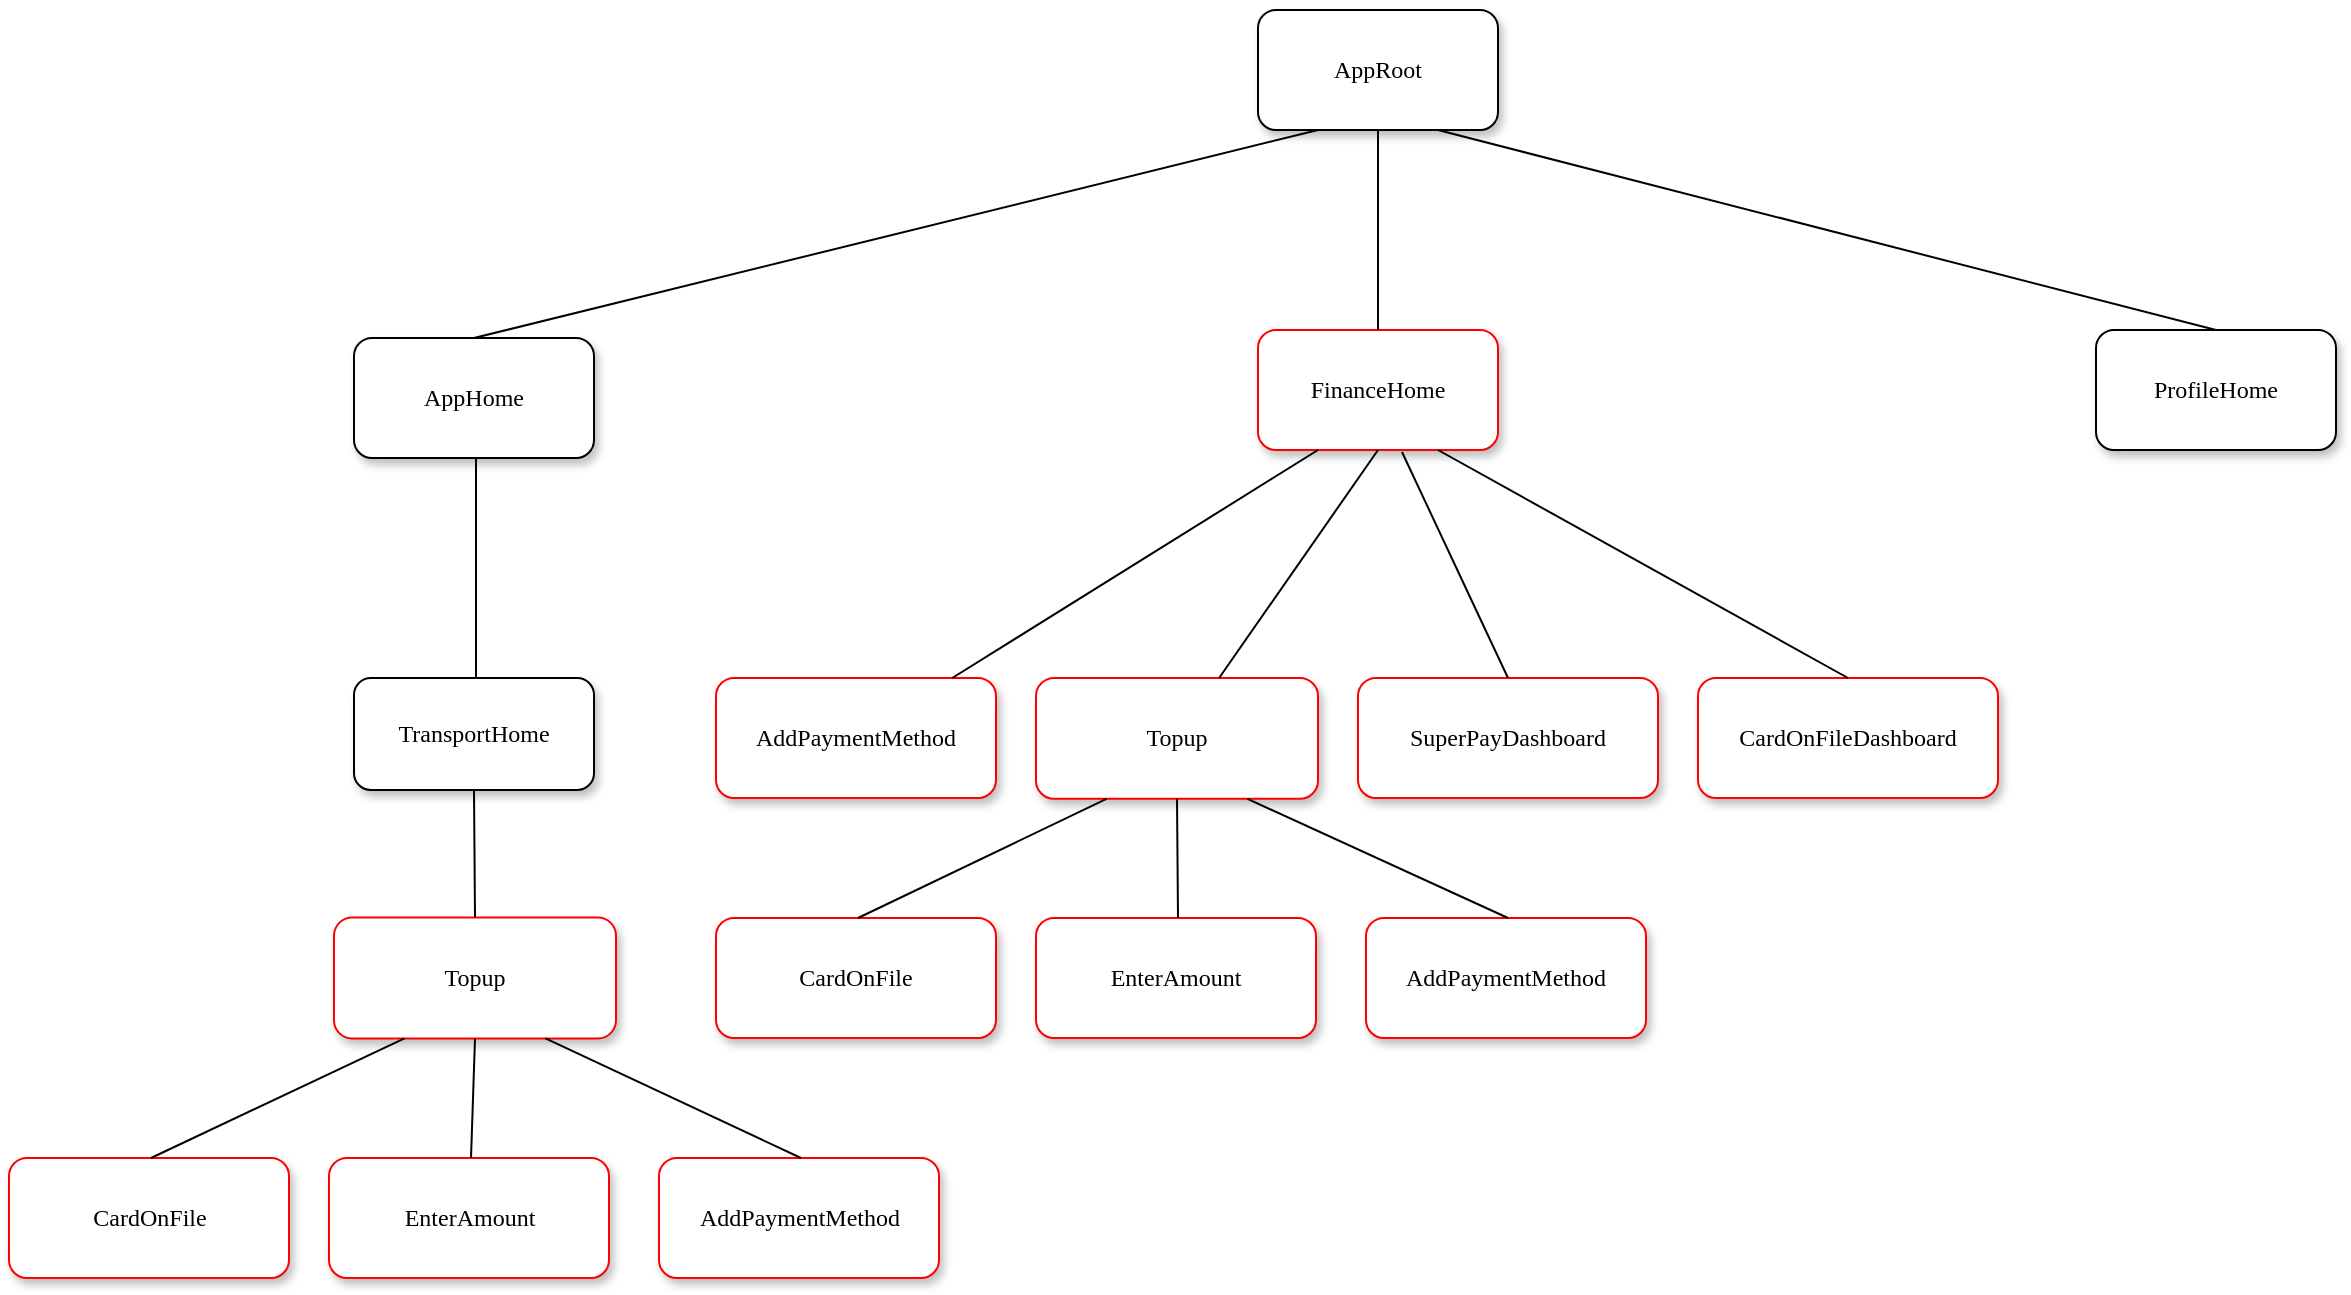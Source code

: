 <mxfile version="16.4.6" type="github" pages="5">
  <diagram name="모노리틱 - RIB tree" id="10a91c8b-09ff-31b1-d368-03940ed4cc9e">
    <mxGraphModel dx="4065" dy="1535" grid="1" gridSize="10" guides="1" tooltips="1" connect="1" arrows="1" fold="1" page="1" pageScale="1" pageWidth="1100" pageHeight="850" background="none" math="0" shadow="0">
      <root>
        <mxCell id="0" />
        <mxCell id="1" parent="0" />
        <mxCell id="62893188c0fa7362-1" value="AppRoot" style="whiteSpace=wrap;html=1;rounded=1;shadow=1;labelBackgroundColor=none;strokeWidth=1;fontFamily=Verdana;fontSize=12;align=center;" parent="1" vertex="1">
          <mxGeometry x="431" y="50" width="120" height="60" as="geometry" />
        </mxCell>
        <mxCell id="62893188c0fa7362-2" value="&lt;span&gt;TransportHome&lt;/span&gt;" style="whiteSpace=wrap;html=1;rounded=1;shadow=1;labelBackgroundColor=none;strokeWidth=1;fontFamily=Verdana;fontSize=12;align=center;" parent="1" vertex="1">
          <mxGeometry x="-21" y="384" width="120" height="56" as="geometry" />
        </mxCell>
        <mxCell id="62893188c0fa7362-5" value="" style="rounded=0;html=1;labelBackgroundColor=none;startArrow=none;startFill=0;startSize=5;endArrow=none;endFill=0;endSize=5;jettySize=auto;orthogonalLoop=1;strokeWidth=1;fontFamily=Verdana;fontSize=12;exitX=0.5;exitY=1;exitDx=0;exitDy=0;" parent="1" edge="1">
          <mxGeometry x="-0.359" y="-11" relative="1" as="geometry">
            <mxPoint as="offset" />
            <mxPoint x="40" y="274" as="sourcePoint" />
            <mxPoint x="40" y="384" as="targetPoint" />
          </mxGeometry>
        </mxCell>
        <mxCell id="62893188c0fa7362-8" value="AppHome" style="whiteSpace=wrap;html=1;rounded=1;shadow=1;labelBackgroundColor=none;strokeWidth=1;fontFamily=Verdana;fontSize=12;align=center;" parent="1" vertex="1">
          <mxGeometry x="-21" y="214" width="120" height="60" as="geometry" />
        </mxCell>
        <mxCell id="62893188c0fa7362-9" value="&lt;span&gt;FinanceHome&lt;/span&gt;" style="whiteSpace=wrap;html=1;rounded=1;shadow=1;labelBackgroundColor=none;strokeWidth=1;fontFamily=Verdana;fontSize=12;align=center;strokeColor=#FF0000;" parent="1" vertex="1">
          <mxGeometry x="431" y="210" width="120" height="60" as="geometry" />
        </mxCell>
        <mxCell id="62893188c0fa7362-12" value="&lt;span&gt;AddPaymentMethod&lt;/span&gt;" style="whiteSpace=wrap;html=1;rounded=1;shadow=1;labelBackgroundColor=none;strokeWidth=1;fontFamily=Verdana;fontSize=12;align=center;strokeColor=#FF0000;" parent="1" vertex="1">
          <mxGeometry x="160" y="384" width="140" height="60" as="geometry" />
        </mxCell>
        <mxCell id="62893188c0fa7362-13" value="&lt;span&gt;ProfileHome&lt;/span&gt;" style="whiteSpace=wrap;html=1;rounded=1;shadow=1;labelBackgroundColor=none;strokeWidth=1;fontFamily=Verdana;fontSize=12;align=center;" parent="1" vertex="1">
          <mxGeometry x="850" y="210" width="120" height="60" as="geometry" />
        </mxCell>
        <mxCell id="62893188c0fa7362-14" value="" style="rounded=0;html=1;labelBackgroundColor=none;startArrow=none;startFill=0;startSize=5;endArrow=none;endFill=0;endSize=5;jettySize=auto;orthogonalLoop=1;strokeWidth=1;fontFamily=Verdana;fontSize=12;exitX=0.25;exitY=1;exitDx=0;exitDy=0;entryX=0.5;entryY=0;entryDx=0;entryDy=0;" parent="1" source="62893188c0fa7362-1" target="62893188c0fa7362-8" edge="1">
          <mxGeometry x="-0.2" y="-14" relative="1" as="geometry">
            <mxPoint as="offset" />
            <mxPoint x="131" y="223.385" as="targetPoint" />
          </mxGeometry>
        </mxCell>
        <mxCell id="62893188c0fa7362-15" value="" style="rounded=0;html=1;labelBackgroundColor=none;startArrow=none;startFill=0;startSize=5;endArrow=none;endFill=0;endSize=5;jettySize=auto;orthogonalLoop=1;strokeWidth=1;fontFamily=Verdana;fontSize=12;exitX=0.5;exitY=1;exitDx=0;exitDy=0;" parent="1" source="62893188c0fa7362-1" target="62893188c0fa7362-9" edge="1">
          <mxGeometry x="-0.2" y="14" relative="1" as="geometry">
            <mxPoint as="offset" />
          </mxGeometry>
        </mxCell>
        <mxCell id="62893188c0fa7362-16" value="Yes" style="rounded=0;html=1;labelBackgroundColor=none;startArrow=none;startFill=0;startSize=5;endArrow=none;endFill=0;endSize=5;jettySize=auto;orthogonalLoop=1;strokeWidth=1;fontFamily=Verdana;fontSize=12" parent="1" edge="1">
          <mxGeometry x="-0.261" y="-13" relative="1" as="geometry">
            <mxPoint as="offset" />
            <mxPoint x="815.455" y="230" as="sourcePoint" />
          </mxGeometry>
        </mxCell>
        <mxCell id="62893188c0fa7362-17" value="No" style="rounded=0;html=1;labelBackgroundColor=none;startArrow=none;startFill=0;startSize=5;endArrow=none;endFill=0;endSize=5;jettySize=auto;orthogonalLoop=1;strokeWidth=1;fontFamily=Verdana;fontSize=12" parent="1" edge="1">
          <mxGeometry x="-0.129" y="17" relative="1" as="geometry">
            <mxPoint as="offset" />
            <mxPoint x="867.273" y="230" as="sourcePoint" />
          </mxGeometry>
        </mxCell>
        <mxCell id="62893188c0fa7362-18" value="" style="rounded=0;html=1;labelBackgroundColor=none;startArrow=none;startFill=0;startSize=5;endArrow=none;endFill=0;endSize=5;jettySize=auto;orthogonalLoop=1;strokeWidth=1;fontFamily=Verdana;fontSize=12;exitX=0.25;exitY=1;exitDx=0;exitDy=0;" parent="1" source="62893188c0fa7362-9" target="62893188c0fa7362-12" edge="1">
          <mxGeometry x="-0.217" y="-14" relative="1" as="geometry">
            <mxPoint as="offset" />
            <mxPoint x="441" y="330" as="sourcePoint" />
          </mxGeometry>
        </mxCell>
        <mxCell id="62893188c0fa7362-19" value="" style="rounded=0;html=1;labelBackgroundColor=none;startArrow=none;startFill=0;startSize=5;endArrow=none;endFill=0;endSize=5;jettySize=auto;orthogonalLoop=1;strokeWidth=1;fontFamily=Verdana;fontSize=12;exitX=0.75;exitY=1;exitDx=0;exitDy=0;entryX=0.5;entryY=0;entryDx=0;entryDy=0;" parent="1" source="62893188c0fa7362-1" target="62893188c0fa7362-13" edge="1">
          <mxGeometry x="-0.284" y="12" relative="1" as="geometry">
            <mxPoint as="offset" />
            <mxPoint x="521" y="140" as="sourcePoint" />
            <Array as="points" />
          </mxGeometry>
        </mxCell>
        <mxCell id="9PfWzKwXbH8oA-U0OxIN-1" value="SuperPayDashboard" style="whiteSpace=wrap;html=1;rounded=1;shadow=1;labelBackgroundColor=none;strokeWidth=1;fontFamily=Verdana;fontSize=12;align=center;strokeColor=#FF0000;" parent="1" vertex="1">
          <mxGeometry x="481" y="384" width="150" height="60" as="geometry" />
        </mxCell>
        <mxCell id="9PfWzKwXbH8oA-U0OxIN-3" value="CardOnFileDashboard" style="whiteSpace=wrap;html=1;rounded=1;shadow=1;labelBackgroundColor=none;strokeWidth=1;fontFamily=Verdana;fontSize=12;align=center;strokeColor=#FF0000;" parent="1" vertex="1">
          <mxGeometry x="651" y="384" width="150" height="60" as="geometry" />
        </mxCell>
        <mxCell id="9PfWzKwXbH8oA-U0OxIN-4" value="" style="rounded=0;html=1;labelBackgroundColor=none;startArrow=none;startFill=0;startSize=5;endArrow=none;endFill=0;endSize=5;jettySize=auto;orthogonalLoop=1;strokeWidth=1;fontFamily=Verdana;fontSize=12;exitX=0.6;exitY=1.017;exitDx=0;exitDy=0;entryX=0.5;entryY=0;entryDx=0;entryDy=0;exitPerimeter=0;" parent="1" source="62893188c0fa7362-9" target="9PfWzKwXbH8oA-U0OxIN-1" edge="1">
          <mxGeometry x="-0.217" y="-14" relative="1" as="geometry">
            <mxPoint as="offset" />
            <mxPoint x="319.696" y="350" as="sourcePoint" />
            <mxPoint x="262.304" y="405" as="targetPoint" />
          </mxGeometry>
        </mxCell>
        <mxCell id="9PfWzKwXbH8oA-U0OxIN-5" value="" style="rounded=0;html=1;labelBackgroundColor=none;startArrow=none;startFill=0;startSize=5;endArrow=none;endFill=0;endSize=5;jettySize=auto;orthogonalLoop=1;strokeWidth=1;fontFamily=Verdana;fontSize=12;exitX=0.75;exitY=1;exitDx=0;exitDy=0;entryX=0.5;entryY=0;entryDx=0;entryDy=0;" parent="1" source="62893188c0fa7362-9" target="9PfWzKwXbH8oA-U0OxIN-3" edge="1">
          <mxGeometry x="-0.217" y="-14" relative="1" as="geometry">
            <mxPoint as="offset" />
            <mxPoint x="329.696" y="360" as="sourcePoint" />
            <mxPoint x="272.304" y="415" as="targetPoint" />
          </mxGeometry>
        </mxCell>
        <mxCell id="9PfWzKwXbH8oA-U0OxIN-6" value="&lt;span&gt;Topup&lt;/span&gt;" style="whiteSpace=wrap;html=1;rounded=1;shadow=1;labelBackgroundColor=none;strokeWidth=1;fontFamily=Verdana;fontSize=12;align=center;strokeColor=#FF0000;" parent="1" vertex="1">
          <mxGeometry x="320" y="384" width="141" height="60.43" as="geometry" />
        </mxCell>
        <mxCell id="9PfWzKwXbH8oA-U0OxIN-7" value="" style="rounded=0;html=1;labelBackgroundColor=none;startArrow=none;startFill=0;startSize=5;endArrow=none;endFill=0;endSize=5;jettySize=auto;orthogonalLoop=1;strokeWidth=1;fontFamily=Verdana;fontSize=12;exitX=0.5;exitY=1;exitDx=0;exitDy=0;" parent="1" source="62893188c0fa7362-9" target="9PfWzKwXbH8oA-U0OxIN-6" edge="1">
          <mxGeometry x="-0.217" y="-14" relative="1" as="geometry">
            <mxPoint as="offset" />
            <mxPoint x="441" y="350" as="sourcePoint" />
          </mxGeometry>
        </mxCell>
        <mxCell id="y6WYlPjCAw1F6vIGHk2b-1" value="&lt;span&gt;CardOnFile&lt;/span&gt;" style="whiteSpace=wrap;html=1;rounded=1;shadow=1;labelBackgroundColor=none;strokeWidth=1;fontFamily=Verdana;fontSize=12;align=center;strokeColor=#FF0000;" parent="1" vertex="1">
          <mxGeometry x="160" y="504" width="140" height="60" as="geometry" />
        </mxCell>
        <mxCell id="y6WYlPjCAw1F6vIGHk2b-2" value="&lt;span&gt;EnterAmount&lt;/span&gt;" style="whiteSpace=wrap;html=1;rounded=1;shadow=1;labelBackgroundColor=none;strokeWidth=1;fontFamily=Verdana;fontSize=12;align=center;strokeColor=#FF0000;" parent="1" vertex="1">
          <mxGeometry x="320" y="504" width="140" height="60" as="geometry" />
        </mxCell>
        <mxCell id="y6WYlPjCAw1F6vIGHk2b-4" value="" style="rounded=0;html=1;labelBackgroundColor=none;startArrow=none;startFill=0;startSize=5;endArrow=none;endFill=0;endSize=5;jettySize=auto;orthogonalLoop=1;strokeWidth=1;fontFamily=Verdana;fontSize=12;exitX=0.25;exitY=1;exitDx=0;exitDy=0;entryX=0.5;entryY=0;entryDx=0;entryDy=0;" parent="1" source="9PfWzKwXbH8oA-U0OxIN-6" edge="1">
          <mxGeometry x="-0.217" y="-14" relative="1" as="geometry">
            <mxPoint as="offset" />
            <mxPoint x="471" y="284" as="sourcePoint" />
            <mxPoint x="231" y="504" as="targetPoint" />
          </mxGeometry>
        </mxCell>
        <mxCell id="y6WYlPjCAw1F6vIGHk2b-5" value="" style="rounded=0;html=1;labelBackgroundColor=none;startArrow=none;startFill=0;startSize=5;endArrow=none;endFill=0;endSize=5;jettySize=auto;orthogonalLoop=1;strokeWidth=1;fontFamily=Verdana;fontSize=12;exitX=0.5;exitY=1;exitDx=0;exitDy=0;entryX=0.5;entryY=0;entryDx=0;entryDy=0;" parent="1" source="9PfWzKwXbH8oA-U0OxIN-6" edge="1">
          <mxGeometry x="-0.217" y="-14" relative="1" as="geometry">
            <mxPoint as="offset" />
            <mxPoint x="471" y="284" as="sourcePoint" />
            <mxPoint x="391" y="504" as="targetPoint" />
          </mxGeometry>
        </mxCell>
        <mxCell id="y6WYlPjCAw1F6vIGHk2b-6" value="&lt;span&gt;AddPaymentMethod&lt;/span&gt;" style="whiteSpace=wrap;html=1;rounded=1;shadow=1;labelBackgroundColor=none;strokeWidth=1;fontFamily=Verdana;fontSize=12;align=center;strokeColor=#FF0000;" parent="1" vertex="1">
          <mxGeometry x="485" y="504" width="140" height="60" as="geometry" />
        </mxCell>
        <mxCell id="y6WYlPjCAw1F6vIGHk2b-7" value="" style="rounded=0;html=1;labelBackgroundColor=none;startArrow=none;startFill=0;startSize=5;endArrow=none;endFill=0;endSize=5;jettySize=auto;orthogonalLoop=1;strokeWidth=1;fontFamily=Verdana;fontSize=12;exitX=0.75;exitY=1;exitDx=0;exitDy=0;entryX=0.5;entryY=0;entryDx=0;entryDy=0;" parent="1" source="9PfWzKwXbH8oA-U0OxIN-6" edge="1">
          <mxGeometry x="-0.217" y="-14" relative="1" as="geometry">
            <mxPoint as="offset" />
            <mxPoint x="381" y="454" as="sourcePoint" />
            <mxPoint x="556" y="504" as="targetPoint" />
          </mxGeometry>
        </mxCell>
        <mxCell id="GhNLYmr0EgeBx9me0hM1-5" value="&lt;span&gt;Topup&lt;/span&gt;" style="whiteSpace=wrap;html=1;rounded=1;shadow=1;labelBackgroundColor=none;strokeWidth=1;fontFamily=Verdana;fontSize=12;align=center;strokeColor=#FF0000;" parent="1" vertex="1">
          <mxGeometry x="-31" y="503.79" width="141" height="60.43" as="geometry" />
        </mxCell>
        <mxCell id="GhNLYmr0EgeBx9me0hM1-6" value="&lt;span&gt;CardOnFile&lt;/span&gt;" style="whiteSpace=wrap;html=1;rounded=1;shadow=1;labelBackgroundColor=none;strokeWidth=1;fontFamily=Verdana;fontSize=12;align=center;strokeColor=#FF0000;" parent="1" vertex="1">
          <mxGeometry x="-193.5" y="624" width="140" height="60" as="geometry" />
        </mxCell>
        <mxCell id="GhNLYmr0EgeBx9me0hM1-7" value="&lt;span&gt;EnterAmount&lt;/span&gt;" style="whiteSpace=wrap;html=1;rounded=1;shadow=1;labelBackgroundColor=none;strokeWidth=1;fontFamily=Verdana;fontSize=12;align=center;strokeColor=#FF0000;" parent="1" vertex="1">
          <mxGeometry x="-33.5" y="624" width="140" height="60" as="geometry" />
        </mxCell>
        <mxCell id="GhNLYmr0EgeBx9me0hM1-8" value="" style="rounded=0;html=1;labelBackgroundColor=none;startArrow=none;startFill=0;startSize=5;endArrow=none;endFill=0;endSize=5;jettySize=auto;orthogonalLoop=1;strokeWidth=1;fontFamily=Verdana;fontSize=12;exitX=0.25;exitY=1;exitDx=0;exitDy=0;entryX=0.5;entryY=0;entryDx=0;entryDy=0;" parent="1" source="GhNLYmr0EgeBx9me0hM1-5" edge="1">
          <mxGeometry x="-0.217" y="-14" relative="1" as="geometry">
            <mxPoint as="offset" />
            <mxPoint x="117.5" y="404" as="sourcePoint" />
            <mxPoint x="-122.5" y="624" as="targetPoint" />
          </mxGeometry>
        </mxCell>
        <mxCell id="GhNLYmr0EgeBx9me0hM1-9" value="" style="rounded=0;html=1;labelBackgroundColor=none;startArrow=none;startFill=0;startSize=5;endArrow=none;endFill=0;endSize=5;jettySize=auto;orthogonalLoop=1;strokeWidth=1;fontFamily=Verdana;fontSize=12;exitX=0.5;exitY=1;exitDx=0;exitDy=0;entryX=0.5;entryY=0;entryDx=0;entryDy=0;" parent="1" source="GhNLYmr0EgeBx9me0hM1-5" edge="1">
          <mxGeometry x="-0.217" y="-14" relative="1" as="geometry">
            <mxPoint as="offset" />
            <mxPoint x="117.5" y="404" as="sourcePoint" />
            <mxPoint x="37.5" y="624" as="targetPoint" />
          </mxGeometry>
        </mxCell>
        <mxCell id="GhNLYmr0EgeBx9me0hM1-10" value="&lt;span&gt;AddPaymentMethod&lt;/span&gt;" style="whiteSpace=wrap;html=1;rounded=1;shadow=1;labelBackgroundColor=none;strokeWidth=1;fontFamily=Verdana;fontSize=12;align=center;strokeColor=#FF0000;" parent="1" vertex="1">
          <mxGeometry x="131.5" y="624" width="140" height="60" as="geometry" />
        </mxCell>
        <mxCell id="GhNLYmr0EgeBx9me0hM1-11" value="" style="rounded=0;html=1;labelBackgroundColor=none;startArrow=none;startFill=0;startSize=5;endArrow=none;endFill=0;endSize=5;jettySize=auto;orthogonalLoop=1;strokeWidth=1;fontFamily=Verdana;fontSize=12;exitX=0.75;exitY=1;exitDx=0;exitDy=0;entryX=0.5;entryY=0;entryDx=0;entryDy=0;" parent="1" source="GhNLYmr0EgeBx9me0hM1-5" edge="1">
          <mxGeometry x="-0.217" y="-14" relative="1" as="geometry">
            <mxPoint as="offset" />
            <mxPoint x="27.5" y="574" as="sourcePoint" />
            <mxPoint x="202.5" y="624" as="targetPoint" />
          </mxGeometry>
        </mxCell>
        <mxCell id="GhNLYmr0EgeBx9me0hM1-14" value="" style="rounded=0;html=1;labelBackgroundColor=none;startArrow=none;startFill=0;startSize=5;endArrow=none;endFill=0;endSize=5;jettySize=auto;orthogonalLoop=1;strokeWidth=1;fontFamily=Verdana;fontSize=12;exitX=0.5;exitY=1;exitDx=0;exitDy=0;entryX=0.5;entryY=0;entryDx=0;entryDy=0;" parent="1" source="62893188c0fa7362-2" target="GhNLYmr0EgeBx9me0hM1-5" edge="1">
          <mxGeometry x="-0.359" y="-11" relative="1" as="geometry">
            <mxPoint as="offset" />
            <mxPoint x="50" y="284" as="sourcePoint" />
            <mxPoint x="50" y="394" as="targetPoint" />
          </mxGeometry>
        </mxCell>
      </root>
    </mxGraphModel>
  </diagram>
  <diagram id="O2dQe3FsyVryv0MdjhfP" name="충전플로우 - 화면전환">
    <mxGraphModel dx="1186" dy="614" grid="1" gridSize="10" guides="1" tooltips="1" connect="1" arrows="1" fold="1" page="1" pageScale="1" pageWidth="850" pageHeight="1100" math="0" shadow="0">
      <root>
        <mxCell id="LVQhKOfmuJwNaF2M5kVG-0" />
        <mxCell id="LVQhKOfmuJwNaF2M5kVG-1" parent="LVQhKOfmuJwNaF2M5kVG-0" />
        <mxCell id="9Dgr2xjfPErBACNUPn_1-0" value="" style="edgeStyle=orthogonalEdgeStyle;rounded=0;orthogonalLoop=1;jettySize=auto;html=1;" parent="LVQhKOfmuJwNaF2M5kVG-1" source="LVQhKOfmuJwNaF2M5kVG-16" target="LVQhKOfmuJwNaF2M5kVG-22" edge="1">
          <mxGeometry relative="1" as="geometry" />
        </mxCell>
        <mxCell id="LVQhKOfmuJwNaF2M5kVG-16" value="슈퍼페이" style="rounded=1;whiteSpace=wrap;html=1;arcSize=40;fontColor=#000000;fillColor=#ffffc0;strokeColor=#ff0000;" parent="LVQhKOfmuJwNaF2M5kVG-1" vertex="1">
          <mxGeometry x="350" y="400" width="120" height="40" as="geometry" />
        </mxCell>
        <mxCell id="LVQhKOfmuJwNaF2M5kVG-17" value="" style="edgeStyle=orthogonalEdgeStyle;html=1;verticalAlign=bottom;endArrow=open;endSize=8;strokeColor=#ff0000;rounded=0;" parent="LVQhKOfmuJwNaF2M5kVG-1" source="LVQhKOfmuJwNaF2M5kVG-16" edge="1">
          <mxGeometry relative="1" as="geometry">
            <mxPoint x="410" y="500" as="targetPoint" />
          </mxGeometry>
        </mxCell>
        <mxCell id="9Dgr2xjfPErBACNUPn_1-1" value="충전하기 버튼" style="edgeLabel;html=1;align=center;verticalAlign=middle;resizable=0;points=[];" parent="LVQhKOfmuJwNaF2M5kVG-17" vertex="1" connectable="0">
          <mxGeometry x="0.033" y="-1" relative="1" as="geometry">
            <mxPoint as="offset" />
          </mxGeometry>
        </mxCell>
        <mxCell id="LVQhKOfmuJwNaF2M5kVG-18" value="카드 추가" style="rounded=1;whiteSpace=wrap;html=1;arcSize=40;fontColor=#000000;fillColor=#ffffc0;strokeColor=#ff0000;" parent="LVQhKOfmuJwNaF2M5kVG-1" vertex="1">
          <mxGeometry x="200" y="560" width="120" height="40" as="geometry" />
        </mxCell>
        <mxCell id="LVQhKOfmuJwNaF2M5kVG-19" value="" style="edgeStyle=orthogonalEdgeStyle;html=1;verticalAlign=bottom;endArrow=open;endSize=8;strokeColor=#ff0000;rounded=0;exitX=1;exitY=0.5;exitDx=0;exitDy=0;entryX=0;entryY=0.5;entryDx=0;entryDy=0;" parent="LVQhKOfmuJwNaF2M5kVG-1" source="LVQhKOfmuJwNaF2M5kVG-18" target="LVQhKOfmuJwNaF2M5kVG-20" edge="1">
          <mxGeometry relative="1" as="geometry">
            <mxPoint x="440" y="590" as="targetPoint" />
            <Array as="points" />
          </mxGeometry>
        </mxCell>
        <mxCell id="kOCDno-VJhVtttKxuJ6F-0" value="추가하기 버튼" style="edgeLabel;html=1;align=center;verticalAlign=middle;resizable=0;points=[];" parent="LVQhKOfmuJwNaF2M5kVG-19" vertex="1" connectable="0">
          <mxGeometry x="0.033" y="2" relative="1" as="geometry">
            <mxPoint as="offset" />
          </mxGeometry>
        </mxCell>
        <mxCell id="LVQhKOfmuJwNaF2M5kVG-25" style="edgeStyle=orthogonalEdgeStyle;rounded=0;orthogonalLoop=1;jettySize=auto;html=1;entryX=1;entryY=0.5;entryDx=0;entryDy=0;" parent="LVQhKOfmuJwNaF2M5kVG-1" source="LVQhKOfmuJwNaF2M5kVG-20" target="LVQhKOfmuJwNaF2M5kVG-16" edge="1">
          <mxGeometry relative="1" as="geometry">
            <Array as="points">
              <mxPoint x="660" y="580" />
              <mxPoint x="660" y="420" />
            </Array>
          </mxGeometry>
        </mxCell>
        <mxCell id="LVQhKOfmuJwNaF2M5kVG-26" value="충전 버튼" style="edgeLabel;html=1;align=center;verticalAlign=middle;resizable=0;points=[];" parent="LVQhKOfmuJwNaF2M5kVG-25" vertex="1" connectable="0">
          <mxGeometry x="-0.256" relative="1" as="geometry">
            <mxPoint as="offset" />
          </mxGeometry>
        </mxCell>
        <mxCell id="LVQhKOfmuJwNaF2M5kVG-20" value="충전하기" style="rounded=1;whiteSpace=wrap;html=1;arcSize=40;fontColor=#000000;fillColor=#ffffc0;strokeColor=#ff0000;" parent="LVQhKOfmuJwNaF2M5kVG-1" vertex="1">
          <mxGeometry x="490" y="560" width="120" height="40" as="geometry" />
        </mxCell>
        <mxCell id="LVQhKOfmuJwNaF2M5kVG-21" value="" style="edgeStyle=orthogonalEdgeStyle;html=1;verticalAlign=bottom;endArrow=open;endSize=8;strokeColor=#ff0000;rounded=0;" parent="LVQhKOfmuJwNaF2M5kVG-1" source="LVQhKOfmuJwNaF2M5kVG-20" edge="1">
          <mxGeometry relative="1" as="geometry">
            <mxPoint x="550" y="660" as="targetPoint" />
          </mxGeometry>
        </mxCell>
        <mxCell id="LVQhKOfmuJwNaF2M5kVG-29" value="카드 선택 버튼" style="edgeLabel;html=1;align=center;verticalAlign=middle;resizable=0;points=[];" parent="LVQhKOfmuJwNaF2M5kVG-21" vertex="1" connectable="0">
          <mxGeometry x="-0.133" relative="1" as="geometry">
            <mxPoint as="offset" />
          </mxGeometry>
        </mxCell>
        <mxCell id="LVQhKOfmuJwNaF2M5kVG-22" value="보유 카드 개수" style="rhombus;whiteSpace=wrap;html=1;fillColor=#ffffc0;strokeColor=#ff0000;" parent="LVQhKOfmuJwNaF2M5kVG-1" vertex="1">
          <mxGeometry x="350" y="500" width="120" height="40" as="geometry" />
        </mxCell>
        <mxCell id="LVQhKOfmuJwNaF2M5kVG-23" value="1 개 이상" style="edgeStyle=orthogonalEdgeStyle;html=1;align=left;verticalAlign=bottom;endArrow=open;endSize=8;strokeColor=#ff0000;rounded=0;entryX=0.5;entryY=0;entryDx=0;entryDy=0;" parent="LVQhKOfmuJwNaF2M5kVG-1" source="LVQhKOfmuJwNaF2M5kVG-22" target="LVQhKOfmuJwNaF2M5kVG-20" edge="1">
          <mxGeometry x="-1" relative="1" as="geometry">
            <mxPoint x="550" y="520" as="targetPoint" />
          </mxGeometry>
        </mxCell>
        <mxCell id="LVQhKOfmuJwNaF2M5kVG-24" value="0 개" style="edgeStyle=orthogonalEdgeStyle;html=1;align=left;verticalAlign=top;endArrow=open;endSize=8;strokeColor=#ff0000;rounded=0;" parent="LVQhKOfmuJwNaF2M5kVG-1" source="LVQhKOfmuJwNaF2M5kVG-22" target="LVQhKOfmuJwNaF2M5kVG-18" edge="1">
          <mxGeometry x="-0.333" y="-20" relative="1" as="geometry">
            <mxPoint x="410" y="600" as="targetPoint" />
            <mxPoint as="offset" />
          </mxGeometry>
        </mxCell>
        <mxCell id="LVQhKOfmuJwNaF2M5kVG-31" style="edgeStyle=orthogonalEdgeStyle;rounded=0;orthogonalLoop=1;jettySize=auto;html=1;entryX=1;entryY=0.75;entryDx=0;entryDy=0;" parent="LVQhKOfmuJwNaF2M5kVG-1" source="LVQhKOfmuJwNaF2M5kVG-27" target="LVQhKOfmuJwNaF2M5kVG-20" edge="1">
          <mxGeometry relative="1" as="geometry">
            <Array as="points">
              <mxPoint x="660" y="680" />
              <mxPoint x="660" y="590" />
            </Array>
          </mxGeometry>
        </mxCell>
        <mxCell id="LVQhKOfmuJwNaF2M5kVG-32" value="충전할 카드 선택" style="edgeLabel;html=1;align=center;verticalAlign=middle;resizable=0;points=[];" parent="LVQhKOfmuJwNaF2M5kVG-31" vertex="1" connectable="0">
          <mxGeometry x="-0.021" y="-1" relative="1" as="geometry">
            <mxPoint as="offset" />
          </mxGeometry>
        </mxCell>
        <mxCell id="LVQhKOfmuJwNaF2M5kVG-27" value="카드 선택" style="rounded=1;whiteSpace=wrap;html=1;arcSize=40;fontColor=#000000;fillColor=#ffffc0;strokeColor=#ff0000;" parent="LVQhKOfmuJwNaF2M5kVG-1" vertex="1">
          <mxGeometry x="490" y="660" width="120" height="40" as="geometry" />
        </mxCell>
        <mxCell id="LVQhKOfmuJwNaF2M5kVG-28" value="" style="edgeStyle=orthogonalEdgeStyle;html=1;verticalAlign=bottom;endArrow=open;endSize=8;strokeColor=#ff0000;rounded=0;entryX=0.5;entryY=1;entryDx=0;entryDy=0;" parent="LVQhKOfmuJwNaF2M5kVG-1" source="LVQhKOfmuJwNaF2M5kVG-27" target="LVQhKOfmuJwNaF2M5kVG-18" edge="1">
          <mxGeometry relative="1" as="geometry">
            <mxPoint x="550" y="760" as="targetPoint" />
            <Array as="points">
              <mxPoint x="260" y="680" />
            </Array>
          </mxGeometry>
        </mxCell>
        <mxCell id="LVQhKOfmuJwNaF2M5kVG-30" value="카드 추가 버튼" style="edgeLabel;html=1;align=center;verticalAlign=middle;resizable=0;points=[];" parent="LVQhKOfmuJwNaF2M5kVG-28" vertex="1" connectable="0">
          <mxGeometry x="-0.067" y="2" relative="1" as="geometry">
            <mxPoint x="25" y="-2" as="offset" />
          </mxGeometry>
        </mxCell>
      </root>
    </mxGraphModel>
  </diagram>
  <diagram id="BkAS84lDFmW9iYCkuGU4" name="충전플로우 - Topup RIB">
    <mxGraphModel dx="1186" dy="614" grid="1" gridSize="10" guides="1" tooltips="1" connect="1" arrows="1" fold="1" page="1" pageScale="1" pageWidth="850" pageHeight="1100" math="0" shadow="0">
      <root>
        <mxCell id="d1stwIL1tShtcOhqTAWZ-0" />
        <mxCell id="d1stwIL1tShtcOhqTAWZ-1" parent="d1stwIL1tShtcOhqTAWZ-0" />
        <mxCell id="hmG6ZywRCx4mFB9PTBx_-0" value="" style="edgeStyle=orthogonalEdgeStyle;rounded=0;orthogonalLoop=1;jettySize=auto;html=1;" parent="d1stwIL1tShtcOhqTAWZ-1" source="hmG6ZywRCx4mFB9PTBx_-1" target="hmG6ZywRCx4mFB9PTBx_-12" edge="1">
          <mxGeometry relative="1" as="geometry" />
        </mxCell>
        <mxCell id="hmG6ZywRCx4mFB9PTBx_-1" value="슈퍼페이 홈" style="rounded=1;whiteSpace=wrap;html=1;arcSize=40;fontColor=#000000;fillColor=#ffffc0;strokeColor=#ff0000;" parent="d1stwIL1tShtcOhqTAWZ-1" vertex="1">
          <mxGeometry x="350" y="400" width="120" height="40" as="geometry" />
        </mxCell>
        <mxCell id="hmG6ZywRCx4mFB9PTBx_-2" value="" style="edgeStyle=orthogonalEdgeStyle;html=1;verticalAlign=bottom;endArrow=open;endSize=8;strokeColor=#ff0000;rounded=0;" parent="d1stwIL1tShtcOhqTAWZ-1" source="hmG6ZywRCx4mFB9PTBx_-1" edge="1">
          <mxGeometry relative="1" as="geometry">
            <mxPoint x="410" y="500" as="targetPoint" />
          </mxGeometry>
        </mxCell>
        <mxCell id="hmG6ZywRCx4mFB9PTBx_-3" value="충전하기 버튼" style="edgeLabel;html=1;align=center;verticalAlign=middle;resizable=0;points=[];" parent="hmG6ZywRCx4mFB9PTBx_-2" vertex="1" connectable="0">
          <mxGeometry x="0.033" y="-1" relative="1" as="geometry">
            <mxPoint as="offset" />
          </mxGeometry>
        </mxCell>
        <mxCell id="hmG6ZywRCx4mFB9PTBx_-23" value="닫기 버튼" style="edgeStyle=orthogonalEdgeStyle;rounded=0;orthogonalLoop=1;jettySize=auto;html=1;fillColor=#f8cecc;strokeColor=#FF0000;" parent="d1stwIL1tShtcOhqTAWZ-1" source="hmG6ZywRCx4mFB9PTBx_-4" target="hmG6ZywRCx4mFB9PTBx_-20" edge="1">
          <mxGeometry relative="1" as="geometry" />
        </mxCell>
        <mxCell id="hmG6ZywRCx4mFB9PTBx_-4" value="카드 추가" style="rounded=1;whiteSpace=wrap;html=1;arcSize=40;fillColor=#d5e8d4;strokeColor=#82b366;" parent="d1stwIL1tShtcOhqTAWZ-1" vertex="1">
          <mxGeometry x="200" y="560" width="120" height="40" as="geometry" />
        </mxCell>
        <mxCell id="hmG6ZywRCx4mFB9PTBx_-5" value="" style="edgeStyle=orthogonalEdgeStyle;html=1;verticalAlign=bottom;endArrow=open;endSize=8;strokeColor=#ff0000;rounded=0;exitX=1;exitY=0.5;exitDx=0;exitDy=0;entryX=0;entryY=0.5;entryDx=0;entryDy=0;" parent="d1stwIL1tShtcOhqTAWZ-1" source="hmG6ZywRCx4mFB9PTBx_-4" target="hmG6ZywRCx4mFB9PTBx_-9" edge="1">
          <mxGeometry relative="1" as="geometry">
            <mxPoint x="440" y="590" as="targetPoint" />
            <Array as="points" />
          </mxGeometry>
        </mxCell>
        <mxCell id="hmG6ZywRCx4mFB9PTBx_-6" value="추가하기 버튼" style="edgeLabel;html=1;align=center;verticalAlign=middle;resizable=0;points=[];" parent="hmG6ZywRCx4mFB9PTBx_-5" vertex="1" connectable="0">
          <mxGeometry x="0.033" y="2" relative="1" as="geometry">
            <mxPoint as="offset" />
          </mxGeometry>
        </mxCell>
        <mxCell id="hmG6ZywRCx4mFB9PTBx_-7" style="edgeStyle=orthogonalEdgeStyle;rounded=0;orthogonalLoop=1;jettySize=auto;html=1;entryX=1;entryY=0.5;entryDx=0;entryDy=0;fillColor=#f8cecc;strokeColor=#FF0000;" parent="d1stwIL1tShtcOhqTAWZ-1" source="hmG6ZywRCx4mFB9PTBx_-9" target="hmG6ZywRCx4mFB9PTBx_-1" edge="1">
          <mxGeometry relative="1" as="geometry">
            <Array as="points">
              <mxPoint x="660" y="580" />
              <mxPoint x="660" y="420" />
            </Array>
          </mxGeometry>
        </mxCell>
        <mxCell id="hmG6ZywRCx4mFB9PTBx_-8" value="충전 버튼" style="edgeLabel;html=1;align=center;verticalAlign=middle;resizable=0;points=[];" parent="hmG6ZywRCx4mFB9PTBx_-7" vertex="1" connectable="0">
          <mxGeometry x="-0.256" relative="1" as="geometry">
            <mxPoint as="offset" />
          </mxGeometry>
        </mxCell>
        <mxCell id="hmG6ZywRCx4mFB9PTBx_-26" style="edgeStyle=orthogonalEdgeStyle;rounded=0;orthogonalLoop=1;jettySize=auto;html=1;fillColor=#f8cecc;strokeColor=#FF0000;" parent="d1stwIL1tShtcOhqTAWZ-1" source="hmG6ZywRCx4mFB9PTBx_-9" target="hmG6ZywRCx4mFB9PTBx_-1" edge="1">
          <mxGeometry relative="1" as="geometry">
            <Array as="points">
              <mxPoint x="570" y="430" />
            </Array>
          </mxGeometry>
        </mxCell>
        <mxCell id="hmG6ZywRCx4mFB9PTBx_-27" value="닫기 버튼" style="edgeLabel;html=1;align=center;verticalAlign=middle;resizable=0;points=[];" parent="hmG6ZywRCx4mFB9PTBx_-26" vertex="1" connectable="0">
          <mxGeometry x="-0.299" y="-2" relative="1" as="geometry">
            <mxPoint as="offset" />
          </mxGeometry>
        </mxCell>
        <mxCell id="hmG6ZywRCx4mFB9PTBx_-9" value="충전하기" style="rounded=1;whiteSpace=wrap;html=1;arcSize=40;fontColor=#000000;fillColor=#ffffc0;strokeColor=#ff0000;" parent="d1stwIL1tShtcOhqTAWZ-1" vertex="1">
          <mxGeometry x="490" y="560" width="120" height="40" as="geometry" />
        </mxCell>
        <mxCell id="hmG6ZywRCx4mFB9PTBx_-10" value="" style="edgeStyle=orthogonalEdgeStyle;html=1;verticalAlign=bottom;endArrow=open;endSize=8;strokeColor=#ff0000;rounded=0;exitX=0.25;exitY=1;exitDx=0;exitDy=0;entryX=0.25;entryY=0;entryDx=0;entryDy=0;" parent="d1stwIL1tShtcOhqTAWZ-1" source="hmG6ZywRCx4mFB9PTBx_-9" target="hmG6ZywRCx4mFB9PTBx_-17" edge="1">
          <mxGeometry relative="1" as="geometry">
            <mxPoint x="550" y="660" as="targetPoint" />
          </mxGeometry>
        </mxCell>
        <mxCell id="hmG6ZywRCx4mFB9PTBx_-11" value="카드 선택 버튼" style="edgeLabel;html=1;align=center;verticalAlign=middle;resizable=0;points=[];" parent="hmG6ZywRCx4mFB9PTBx_-10" vertex="1" connectable="0">
          <mxGeometry x="-0.133" relative="1" as="geometry">
            <mxPoint as="offset" />
          </mxGeometry>
        </mxCell>
        <mxCell id="hmG6ZywRCx4mFB9PTBx_-12" value="보유 카드 개수" style="rhombus;whiteSpace=wrap;html=1;fillColor=#ffffc0;strokeColor=#ff0000;" parent="d1stwIL1tShtcOhqTAWZ-1" vertex="1">
          <mxGeometry x="350" y="500" width="120" height="40" as="geometry" />
        </mxCell>
        <mxCell id="hmG6ZywRCx4mFB9PTBx_-13" value="1 개 이상" style="edgeStyle=orthogonalEdgeStyle;html=1;align=left;verticalAlign=bottom;endArrow=open;endSize=8;strokeColor=#ff0000;rounded=0;entryX=0.5;entryY=0;entryDx=0;entryDy=0;" parent="d1stwIL1tShtcOhqTAWZ-1" source="hmG6ZywRCx4mFB9PTBx_-12" target="hmG6ZywRCx4mFB9PTBx_-9" edge="1">
          <mxGeometry x="-1" relative="1" as="geometry">
            <mxPoint x="550" y="520" as="targetPoint" />
          </mxGeometry>
        </mxCell>
        <mxCell id="hmG6ZywRCx4mFB9PTBx_-14" value="0 개" style="edgeStyle=orthogonalEdgeStyle;html=1;align=left;verticalAlign=top;endArrow=open;endSize=8;strokeColor=#ff0000;rounded=0;" parent="d1stwIL1tShtcOhqTAWZ-1" source="hmG6ZywRCx4mFB9PTBx_-12" target="hmG6ZywRCx4mFB9PTBx_-4" edge="1">
          <mxGeometry x="-0.333" y="-20" relative="1" as="geometry">
            <mxPoint x="410" y="600" as="targetPoint" />
            <mxPoint as="offset" />
          </mxGeometry>
        </mxCell>
        <mxCell id="hmG6ZywRCx4mFB9PTBx_-15" style="edgeStyle=orthogonalEdgeStyle;rounded=0;orthogonalLoop=1;jettySize=auto;html=1;entryX=1;entryY=0.75;entryDx=0;entryDy=0;fillColor=#f8cecc;strokeColor=#FF0000;" parent="d1stwIL1tShtcOhqTAWZ-1" source="hmG6ZywRCx4mFB9PTBx_-17" target="hmG6ZywRCx4mFB9PTBx_-9" edge="1">
          <mxGeometry relative="1" as="geometry">
            <Array as="points">
              <mxPoint x="660" y="680" />
              <mxPoint x="660" y="590" />
            </Array>
          </mxGeometry>
        </mxCell>
        <mxCell id="hmG6ZywRCx4mFB9PTBx_-16" value="충전할 카드 선택" style="edgeLabel;html=1;align=center;verticalAlign=middle;resizable=0;points=[];" parent="hmG6ZywRCx4mFB9PTBx_-15" vertex="1" connectable="0">
          <mxGeometry x="-0.021" y="-1" relative="1" as="geometry">
            <mxPoint as="offset" />
          </mxGeometry>
        </mxCell>
        <mxCell id="hmG6ZywRCx4mFB9PTBx_-24" value="" style="edgeStyle=orthogonalEdgeStyle;rounded=0;orthogonalLoop=1;jettySize=auto;html=1;exitX=0.75;exitY=0;exitDx=0;exitDy=0;entryX=0.75;entryY=1;entryDx=0;entryDy=0;fillColor=#f8cecc;strokeColor=#FF0000;" parent="d1stwIL1tShtcOhqTAWZ-1" source="hmG6ZywRCx4mFB9PTBx_-17" target="hmG6ZywRCx4mFB9PTBx_-9" edge="1">
          <mxGeometry relative="1" as="geometry" />
        </mxCell>
        <mxCell id="hmG6ZywRCx4mFB9PTBx_-25" value="이전 버튼" style="edgeLabel;html=1;align=center;verticalAlign=middle;resizable=0;points=[];" parent="hmG6ZywRCx4mFB9PTBx_-24" vertex="1" connectable="0">
          <mxGeometry x="-0.127" y="1" relative="1" as="geometry">
            <mxPoint as="offset" />
          </mxGeometry>
        </mxCell>
        <mxCell id="hmG6ZywRCx4mFB9PTBx_-17" value="카드 선택" style="rounded=1;whiteSpace=wrap;html=1;arcSize=40;fontColor=#000000;fillColor=#ffffc0;strokeColor=#ff0000;" parent="d1stwIL1tShtcOhqTAWZ-1" vertex="1">
          <mxGeometry x="490" y="660" width="120" height="40" as="geometry" />
        </mxCell>
        <mxCell id="hmG6ZywRCx4mFB9PTBx_-18" value="" style="edgeStyle=orthogonalEdgeStyle;html=1;verticalAlign=bottom;endArrow=open;endSize=8;strokeColor=#ff0000;rounded=0;entryX=1;entryY=0.75;entryDx=0;entryDy=0;exitX=0;exitY=0.25;exitDx=0;exitDy=0;" parent="d1stwIL1tShtcOhqTAWZ-1" source="hmG6ZywRCx4mFB9PTBx_-17" target="hmG6ZywRCx4mFB9PTBx_-4" edge="1">
          <mxGeometry relative="1" as="geometry">
            <mxPoint x="550" y="760" as="targetPoint" />
            <Array as="points">
              <mxPoint x="410" y="670" />
              <mxPoint x="410" y="590" />
            </Array>
          </mxGeometry>
        </mxCell>
        <mxCell id="hmG6ZywRCx4mFB9PTBx_-19" value="카드 추가 버튼" style="edgeLabel;html=1;align=center;verticalAlign=middle;resizable=0;points=[];" parent="hmG6ZywRCx4mFB9PTBx_-18" vertex="1" connectable="0">
          <mxGeometry x="-0.067" y="2" relative="1" as="geometry">
            <mxPoint x="2" y="-3" as="offset" />
          </mxGeometry>
        </mxCell>
        <mxCell id="hmG6ZywRCx4mFB9PTBx_-20" value="충천하기에서 진입?" style="rhombus;whiteSpace=wrap;html=1;fillColor=#ffffc0;strokeColor=#ff0000;" parent="d1stwIL1tShtcOhqTAWZ-1" vertex="1">
          <mxGeometry x="190" y="660" width="140" height="40" as="geometry" />
        </mxCell>
        <mxCell id="hmG6ZywRCx4mFB9PTBx_-21" value="yes" style="edgeStyle=orthogonalEdgeStyle;html=1;align=left;verticalAlign=bottom;endArrow=open;endSize=8;strokeColor=#ff0000;rounded=0;entryX=0;entryY=0.5;entryDx=0;entryDy=0;" parent="d1stwIL1tShtcOhqTAWZ-1" source="hmG6ZywRCx4mFB9PTBx_-20" target="hmG6ZywRCx4mFB9PTBx_-17" edge="1">
          <mxGeometry x="-1" relative="1" as="geometry">
            <mxPoint x="402" y="650" as="targetPoint" />
            <Array as="points">
              <mxPoint x="460" y="680" />
              <mxPoint x="460" y="680" />
            </Array>
          </mxGeometry>
        </mxCell>
        <mxCell id="hmG6ZywRCx4mFB9PTBx_-22" value="no" style="edgeStyle=orthogonalEdgeStyle;html=1;align=left;verticalAlign=top;endArrow=open;endSize=8;strokeColor=#ff0000;rounded=0;entryX=0;entryY=0.5;entryDx=0;entryDy=0;" parent="d1stwIL1tShtcOhqTAWZ-1" edge="1">
          <mxGeometry x="-0.787" relative="1" as="geometry">
            <mxPoint x="350" y="419" as="targetPoint" />
            <mxPoint x="190" y="679" as="sourcePoint" />
            <Array as="points">
              <mxPoint x="170" y="679" />
              <mxPoint x="170" y="419" />
            </Array>
            <mxPoint as="offset" />
          </mxGeometry>
        </mxCell>
        <mxCell id="q1_g8exkwWRXPIXkSTgO-0" value="슈퍼페이 홈" style="rounded=1;whiteSpace=wrap;html=1;arcSize=40;fontColor=#000000;fillColor=#ffffc0;strokeColor=#ff0000;" parent="d1stwIL1tShtcOhqTAWZ-1" vertex="1">
          <mxGeometry x="290" y="730" width="260" height="40" as="geometry" />
        </mxCell>
        <mxCell id="q1_g8exkwWRXPIXkSTgO-1" value="" style="edgeStyle=orthogonalEdgeStyle;html=1;verticalAlign=bottom;endArrow=open;endSize=8;strokeColor=#ff0000;rounded=0;entryX=0.5;entryY=0;entryDx=0;entryDy=0;" parent="d1stwIL1tShtcOhqTAWZ-1" source="q1_g8exkwWRXPIXkSTgO-0" target="q1_g8exkwWRXPIXkSTgO-3" edge="1">
          <mxGeometry relative="1" as="geometry">
            <mxPoint x="425" y="820" as="targetPoint" />
          </mxGeometry>
        </mxCell>
        <mxCell id="q1_g8exkwWRXPIXkSTgO-2" value="카드 추가 버튼" style="edgeLabel;html=1;align=center;verticalAlign=middle;resizable=0;points=[];" parent="q1_g8exkwWRXPIXkSTgO-1" vertex="1" connectable="0">
          <mxGeometry x="0.007" y="2" relative="1" as="geometry">
            <mxPoint as="offset" />
          </mxGeometry>
        </mxCell>
        <mxCell id="q1_g8exkwWRXPIXkSTgO-5" style="edgeStyle=orthogonalEdgeStyle;rounded=0;orthogonalLoop=1;jettySize=auto;html=1;entryX=0.207;entryY=0.995;entryDx=0;entryDy=0;entryPerimeter=0;strokeColor=#FF0000;" parent="d1stwIL1tShtcOhqTAWZ-1" source="q1_g8exkwWRXPIXkSTgO-3" target="q1_g8exkwWRXPIXkSTgO-0" edge="1">
          <mxGeometry relative="1" as="geometry">
            <Array as="points">
              <mxPoint x="344" y="820" />
              <mxPoint x="344" y="820" />
            </Array>
          </mxGeometry>
        </mxCell>
        <mxCell id="q1_g8exkwWRXPIXkSTgO-8" value="닫기 버튼" style="edgeLabel;html=1;align=center;verticalAlign=middle;resizable=0;points=[];" parent="q1_g8exkwWRXPIXkSTgO-5" vertex="1" connectable="0">
          <mxGeometry x="0.022" y="-1" relative="1" as="geometry">
            <mxPoint as="offset" />
          </mxGeometry>
        </mxCell>
        <mxCell id="q1_g8exkwWRXPIXkSTgO-7" style="edgeStyle=orthogonalEdgeStyle;rounded=0;orthogonalLoop=1;jettySize=auto;html=1;entryX=0.825;entryY=1.095;entryDx=0;entryDy=0;entryPerimeter=0;strokeColor=#FF0000;" parent="d1stwIL1tShtcOhqTAWZ-1" source="q1_g8exkwWRXPIXkSTgO-3" target="q1_g8exkwWRXPIXkSTgO-0" edge="1">
          <mxGeometry relative="1" as="geometry">
            <Array as="points">
              <mxPoint x="505" y="810" />
            </Array>
          </mxGeometry>
        </mxCell>
        <mxCell id="q1_g8exkwWRXPIXkSTgO-9" value="카드 추가 버튼" style="edgeLabel;html=1;align=center;verticalAlign=middle;resizable=0;points=[];" parent="q1_g8exkwWRXPIXkSTgO-7" vertex="1" connectable="0">
          <mxGeometry x="0.16" relative="1" as="geometry">
            <mxPoint as="offset" />
          </mxGeometry>
        </mxCell>
        <mxCell id="q1_g8exkwWRXPIXkSTgO-3" value="카드 추가" style="rounded=1;whiteSpace=wrap;html=1;arcSize=40;fillColor=#d5e8d4;strokeColor=#82b366;" parent="d1stwIL1tShtcOhqTAWZ-1" vertex="1">
          <mxGeometry x="290" y="850" width="260" height="40" as="geometry" />
        </mxCell>
        <mxCell id="-xcxTsyzjMTuJ60HsxA2-0" value="슈퍼 택시" style="rounded=1;whiteSpace=wrap;html=1;arcSize=40;fontColor=#000000;fillColor=#ffffc0;strokeColor=#ff0000;" parent="d1stwIL1tShtcOhqTAWZ-1" vertex="1">
          <mxGeometry x="350" y="920" width="120" height="40" as="geometry" />
        </mxCell>
        <mxCell id="-xcxTsyzjMTuJ60HsxA2-1" value="" style="edgeStyle=orthogonalEdgeStyle;html=1;verticalAlign=bottom;endArrow=open;endSize=8;strokeColor=#ff0000;rounded=0;" parent="d1stwIL1tShtcOhqTAWZ-1" source="-xcxTsyzjMTuJ60HsxA2-0" edge="1">
          <mxGeometry relative="1" as="geometry">
            <mxPoint x="410" y="1020" as="targetPoint" />
          </mxGeometry>
        </mxCell>
        <mxCell id="-xcxTsyzjMTuJ60HsxA2-2" value="슈퍼택시 호출하기" style="edgeLabel;html=1;align=center;verticalAlign=middle;resizable=0;points=[];" parent="-xcxTsyzjMTuJ60HsxA2-1" vertex="1" connectable="0">
          <mxGeometry x="0.033" y="2" relative="1" as="geometry">
            <mxPoint as="offset" />
          </mxGeometry>
        </mxCell>
        <mxCell id="-xcxTsyzjMTuJ60HsxA2-3" value="잔고 &amp;lt; 택시 비용&amp;nbsp;" style="rhombus;whiteSpace=wrap;html=1;fillColor=#ffffc0;strokeColor=#ff0000;" parent="d1stwIL1tShtcOhqTAWZ-1" vertex="1">
          <mxGeometry x="330" y="1020" width="160" height="40" as="geometry" />
        </mxCell>
        <mxCell id="-xcxTsyzjMTuJ60HsxA2-5" value="YES" style="edgeStyle=orthogonalEdgeStyle;html=1;align=left;verticalAlign=top;endArrow=open;endSize=8;strokeColor=#ff0000;rounded=0;" parent="d1stwIL1tShtcOhqTAWZ-1" source="-xcxTsyzjMTuJ60HsxA2-3" edge="1">
          <mxGeometry x="-1" relative="1" as="geometry">
            <mxPoint x="410" y="1120" as="targetPoint" />
          </mxGeometry>
        </mxCell>
        <mxCell id="JnDgo0nr8UO-PmuUuovz-0" value="충전 플로우" style="dashed=1;rounded=1;absoluteArcSize=1;arcSize=20;html=1;verticalAlign=top;align=left;spacingTop=5;spacingLeft=10;strokeColor=#FF0000;" parent="d1stwIL1tShtcOhqTAWZ-1" vertex="1">
          <mxGeometry x="310" y="1120" width="200" height="100" as="geometry" />
        </mxCell>
      </root>
    </mxGraphModel>
  </diagram>
  <diagram id="0VUgeFeTB9qDfFjPFPKd" name="기본 구현 - RIB tree">
    <mxGraphModel dx="1186" dy="614" grid="1" gridSize="10" guides="1" tooltips="1" connect="1" arrows="1" fold="1" page="1" pageScale="1" pageWidth="850" pageHeight="1100" math="0" shadow="0">
      <root>
        <mxCell id="qqWsUFuba9VedwgtOcwC-0" />
        <mxCell id="qqWsUFuba9VedwgtOcwC-1" parent="qqWsUFuba9VedwgtOcwC-0" />
        <mxCell id="qqWsUFuba9VedwgtOcwC-2" value="AppRoot" style="whiteSpace=wrap;html=1;rounded=1;shadow=1;labelBackgroundColor=none;strokeWidth=1;fontFamily=Verdana;fontSize=12;align=center;" parent="qqWsUFuba9VedwgtOcwC-1" vertex="1">
          <mxGeometry x="431" y="50" width="120" height="60" as="geometry" />
        </mxCell>
        <mxCell id="qqWsUFuba9VedwgtOcwC-3" value="&lt;span&gt;TransportHome&lt;/span&gt;" style="whiteSpace=wrap;html=1;rounded=1;shadow=1;labelBackgroundColor=none;strokeWidth=1;fontFamily=Verdana;fontSize=12;align=center;" parent="qqWsUFuba9VedwgtOcwC-1" vertex="1">
          <mxGeometry x="220" y="370" width="120" height="56" as="geometry" />
        </mxCell>
        <mxCell id="qqWsUFuba9VedwgtOcwC-4" value="" style="rounded=0;html=1;labelBackgroundColor=none;startArrow=none;startFill=0;startSize=5;endArrow=none;endFill=0;endSize=5;jettySize=auto;orthogonalLoop=1;strokeWidth=1;fontFamily=Verdana;fontSize=12;exitX=0.5;exitY=1;exitDx=0;exitDy=0;" parent="qqWsUFuba9VedwgtOcwC-1" edge="1">
          <mxGeometry x="-0.359" y="-11" relative="1" as="geometry">
            <mxPoint as="offset" />
            <mxPoint x="279.5" y="260" as="sourcePoint" />
            <mxPoint x="279.5" y="370" as="targetPoint" />
          </mxGeometry>
        </mxCell>
        <mxCell id="qqWsUFuba9VedwgtOcwC-5" value="AppHome" style="whiteSpace=wrap;html=1;rounded=1;shadow=1;labelBackgroundColor=none;strokeWidth=1;fontFamily=Verdana;fontSize=12;align=center;" parent="qqWsUFuba9VedwgtOcwC-1" vertex="1">
          <mxGeometry x="220" y="200" width="120" height="60" as="geometry" />
        </mxCell>
        <mxCell id="qqWsUFuba9VedwgtOcwC-6" value="&lt;span&gt;FinanceHome&lt;/span&gt;" style="whiteSpace=wrap;html=1;rounded=1;shadow=1;labelBackgroundColor=none;strokeWidth=1;fontFamily=Verdana;fontSize=12;align=center;strokeColor=#000000;" parent="qqWsUFuba9VedwgtOcwC-1" vertex="1">
          <mxGeometry x="431" y="200" width="120" height="60" as="geometry" />
        </mxCell>
        <mxCell id="qqWsUFuba9VedwgtOcwC-8" value="&lt;span&gt;ProfileHome&lt;/span&gt;" style="whiteSpace=wrap;html=1;rounded=1;shadow=1;labelBackgroundColor=none;strokeWidth=1;fontFamily=Verdana;fontSize=12;align=center;" parent="qqWsUFuba9VedwgtOcwC-1" vertex="1">
          <mxGeometry x="640" y="200" width="120" height="60" as="geometry" />
        </mxCell>
        <mxCell id="qqWsUFuba9VedwgtOcwC-9" value="" style="rounded=0;html=1;labelBackgroundColor=none;startArrow=none;startFill=0;startSize=5;endArrow=none;endFill=0;endSize=5;jettySize=auto;orthogonalLoop=1;strokeWidth=1;fontFamily=Verdana;fontSize=12;exitX=0.25;exitY=1;exitDx=0;exitDy=0;entryX=0.5;entryY=0;entryDx=0;entryDy=0;" parent="qqWsUFuba9VedwgtOcwC-1" source="qqWsUFuba9VedwgtOcwC-2" target="qqWsUFuba9VedwgtOcwC-5" edge="1">
          <mxGeometry x="-0.2" y="-14" relative="1" as="geometry">
            <mxPoint as="offset" />
            <mxPoint x="131" y="223.385" as="targetPoint" />
          </mxGeometry>
        </mxCell>
        <mxCell id="qqWsUFuba9VedwgtOcwC-10" value="" style="rounded=0;html=1;labelBackgroundColor=none;startArrow=none;startFill=0;startSize=5;endArrow=none;endFill=0;endSize=5;jettySize=auto;orthogonalLoop=1;strokeWidth=1;fontFamily=Verdana;fontSize=12;exitX=0.5;exitY=1;exitDx=0;exitDy=0;" parent="qqWsUFuba9VedwgtOcwC-1" source="qqWsUFuba9VedwgtOcwC-2" target="qqWsUFuba9VedwgtOcwC-6" edge="1">
          <mxGeometry x="-0.2" y="14" relative="1" as="geometry">
            <mxPoint as="offset" />
          </mxGeometry>
        </mxCell>
        <mxCell id="qqWsUFuba9VedwgtOcwC-12" value="" style="rounded=0;html=1;labelBackgroundColor=none;startArrow=none;startFill=0;startSize=5;endArrow=none;endFill=0;endSize=5;jettySize=auto;orthogonalLoop=1;strokeWidth=1;fontFamily=Verdana;fontSize=12;exitX=0.75;exitY=1;exitDx=0;exitDy=0;entryX=0.5;entryY=0;entryDx=0;entryDy=0;" parent="qqWsUFuba9VedwgtOcwC-1" source="qqWsUFuba9VedwgtOcwC-2" target="qqWsUFuba9VedwgtOcwC-8" edge="1">
          <mxGeometry x="-0.284" y="12" relative="1" as="geometry">
            <mxPoint as="offset" />
            <mxPoint x="521" y="140" as="sourcePoint" />
            <Array as="points" />
          </mxGeometry>
        </mxCell>
      </root>
    </mxGraphModel>
  </diagram>
  <diagram id="DHu5atZy8BxKF6AklW7i" name="Page-5">
    <mxGraphModel dx="1355" dy="722" grid="1" gridSize="10" guides="1" tooltips="1" connect="1" arrows="1" fold="1" page="1" pageScale="1" pageWidth="850" pageHeight="1100" math="0" shadow="0">
      <root>
        <mxCell id="QMUzo6F0yX5g-_sg3WUj-0" />
        <mxCell id="QMUzo6F0yX5g-_sg3WUj-1" parent="QMUzo6F0yX5g-_sg3WUj-0" />
        <mxCell id="QMUzo6F0yX5g-_sg3WUj-2" value="SampleRouter" style="swimlane;fontStyle=1;align=center;verticalAlign=middle;childLayout=stackLayout;horizontal=1;startSize=29;horizontalStack=0;resizeParent=1;resizeParentMax=0;resizeLast=0;collapsible=0;marginBottom=0;html=1;fillColor=#f8cecc;strokeColor=#b85450;" vertex="1" parent="QMUzo6F0yX5g-_sg3WUj-1">
          <mxGeometry x="1010" y="650" width="140" height="79" as="geometry" />
        </mxCell>
        <mxCell id="QMUzo6F0yX5g-_sg3WUj-3" value="&amp;lt;&amp;lt;stereotype1&amp;gt;&amp;gt;" style="text;html=1;strokeColor=#b85450;fillColor=#f8cecc;align=center;verticalAlign=middle;spacingLeft=4;spacingRight=4;overflow=hidden;rotatable=0;points=[[0,0.5],[1,0.5]];portConstraint=eastwest;" vertex="1" parent="QMUzo6F0yX5g-_sg3WUj-2">
          <mxGeometry y="29" width="140" height="25" as="geometry" />
        </mxCell>
        <mxCell id="QMUzo6F0yX5g-_sg3WUj-4" value="stereotype property 1" style="text;html=1;strokeColor=#b85450;fillColor=#f8cecc;align=left;verticalAlign=middle;spacingLeft=4;spacingRight=4;overflow=hidden;rotatable=0;points=[[0,0.5],[1,0.5]];portConstraint=eastwest;" vertex="1" parent="QMUzo6F0yX5g-_sg3WUj-2">
          <mxGeometry y="54" width="140" height="25" as="geometry" />
        </mxCell>
        <mxCell id="QMUzo6F0yX5g-_sg3WUj-5" value="SampleBuilder" style="swimlane;fontStyle=1;align=center;verticalAlign=middle;childLayout=stackLayout;horizontal=1;startSize=29;horizontalStack=0;resizeParent=1;resizeParentMax=0;resizeLast=0;collapsible=0;marginBottom=0;html=1;fillColor=#f8cecc;strokeColor=#b85450;" vertex="1" parent="QMUzo6F0yX5g-_sg3WUj-1">
          <mxGeometry x="1000" y="249" width="140" height="79" as="geometry" />
        </mxCell>
        <mxCell id="QMUzo6F0yX5g-_sg3WUj-7" value="stereotype property 1" style="text;html=1;strokeColor=#b85450;fillColor=#f8cecc;align=left;verticalAlign=middle;spacingLeft=4;spacingRight=4;overflow=hidden;rotatable=0;points=[[0,0.5],[1,0.5]];portConstraint=eastwest;" vertex="1" parent="QMUzo6F0yX5g-_sg3WUj-5">
          <mxGeometry y="29" width="140" height="25" as="geometry" />
        </mxCell>
        <mxCell id="QMUzo6F0yX5g-_sg3WUj-6" value="&amp;lt;&amp;lt;stereotype1&amp;gt;&amp;gt;" style="text;html=1;strokeColor=#b85450;fillColor=#f8cecc;align=center;verticalAlign=middle;spacingLeft=4;spacingRight=4;overflow=hidden;rotatable=0;points=[[0,0.5],[1,0.5]];portConstraint=eastwest;" vertex="1" parent="QMUzo6F0yX5g-_sg3WUj-5">
          <mxGeometry y="54" width="140" height="25" as="geometry" />
        </mxCell>
        <mxCell id="QMUzo6F0yX5g-_sg3WUj-9" value="SampleView&lt;br&gt;Controller" style="swimlane;fontStyle=1;align=center;verticalAlign=middle;childLayout=stackLayout;horizontal=1;startSize=29;horizontalStack=0;resizeParent=1;resizeParentMax=0;resizeLast=0;collapsible=0;marginBottom=0;html=1;fillColor=#f8cecc;strokeColor=#b85450;" vertex="1" parent="QMUzo6F0yX5g-_sg3WUj-1">
          <mxGeometry x="60" y="420" width="140" height="79" as="geometry" />
        </mxCell>
        <mxCell id="QMUzo6F0yX5g-_sg3WUj-10" value="&amp;lt;&amp;lt;stereotype1&amp;gt;&amp;gt;" style="text;html=1;strokeColor=#b85450;fillColor=#f8cecc;align=center;verticalAlign=middle;spacingLeft=4;spacingRight=4;overflow=hidden;rotatable=0;points=[[0,0.5],[1,0.5]];portConstraint=eastwest;" vertex="1" parent="QMUzo6F0yX5g-_sg3WUj-9">
          <mxGeometry y="29" width="140" height="25" as="geometry" />
        </mxCell>
        <mxCell id="QMUzo6F0yX5g-_sg3WUj-11" value="stereotype property 1" style="text;html=1;strokeColor=#b85450;fillColor=#f8cecc;align=left;verticalAlign=middle;spacingLeft=4;spacingRight=4;overflow=hidden;rotatable=0;points=[[0,0.5],[1,0.5]];portConstraint=eastwest;" vertex="1" parent="QMUzo6F0yX5g-_sg3WUj-9">
          <mxGeometry y="54" width="140" height="25" as="geometry" />
        </mxCell>
        <mxCell id="QMUzo6F0yX5g-_sg3WUj-12" value="«interface»&lt;br&gt;&lt;b&gt;SamplePresentableListener&lt;/b&gt;" style="html=1;fillColor=#f8cecc;strokeColor=#b85450;" vertex="1" parent="QMUzo6F0yX5g-_sg3WUj-1">
          <mxGeometry x="55" y="360" width="150" height="50" as="geometry" />
        </mxCell>
        <mxCell id="QMUzo6F0yX5g-_sg3WUj-19" value="«interface»&lt;br&gt;&lt;b&gt;SampleInteractable&lt;/b&gt;" style="html=1;fillColor=#f8cecc;strokeColor=#b85450;" vertex="1" parent="QMUzo6F0yX5g-_sg3WUj-1">
          <mxGeometry x="1020" y="600" width="130" height="50" as="geometry" />
        </mxCell>
        <mxCell id="QMUzo6F0yX5g-_sg3WUj-20" value="«interface»&lt;br&gt;&lt;b&gt;SampleViewControllable&lt;/b&gt;" style="html=1;fillColor=#f8cecc;strokeColor=#b85450;" vertex="1" parent="QMUzo6F0yX5g-_sg3WUj-1">
          <mxGeometry x="1150" y="628" width="160" height="50" as="geometry" />
        </mxCell>
        <mxCell id="QMUzo6F0yX5g-_sg3WUj-21" value="SampleInteractor" style="swimlane;fontStyle=1;align=center;verticalAlign=middle;childLayout=stackLayout;horizontal=1;startSize=29;horizontalStack=0;resizeParent=1;resizeParentMax=0;resizeLast=0;collapsible=0;marginBottom=0;html=1;fillColor=#f8cecc;strokeColor=#b85450;" vertex="1" parent="QMUzo6F0yX5g-_sg3WUj-1">
          <mxGeometry x="400" y="710" width="140" height="79" as="geometry" />
        </mxCell>
        <mxCell id="QMUzo6F0yX5g-_sg3WUj-22" value="&amp;lt;&amp;lt;stereotype1&amp;gt;&amp;gt;" style="text;html=1;strokeColor=#b85450;fillColor=#f8cecc;align=center;verticalAlign=middle;spacingLeft=4;spacingRight=4;overflow=hidden;rotatable=0;points=[[0,0.5],[1,0.5]];portConstraint=eastwest;" vertex="1" parent="QMUzo6F0yX5g-_sg3WUj-21">
          <mxGeometry y="29" width="140" height="25" as="geometry" />
        </mxCell>
        <mxCell id="QMUzo6F0yX5g-_sg3WUj-23" value="stereotype property 1" style="text;html=1;strokeColor=#b85450;fillColor=#f8cecc;align=left;verticalAlign=middle;spacingLeft=4;spacingRight=4;overflow=hidden;rotatable=0;points=[[0,0.5],[1,0.5]];portConstraint=eastwest;" vertex="1" parent="QMUzo6F0yX5g-_sg3WUj-21">
          <mxGeometry y="54" width="140" height="25" as="geometry" />
        </mxCell>
        <mxCell id="QMUzo6F0yX5g-_sg3WUj-25" value="«interface»&lt;br&gt;&lt;b&gt;SampleRouting&lt;/b&gt;" style="html=1;fillColor=#f8cecc;strokeColor=#b85450;" vertex="1" parent="QMUzo6F0yX5g-_sg3WUj-1">
          <mxGeometry x="415" y="660" width="110" height="50" as="geometry" />
        </mxCell>
        <mxCell id="QMUzo6F0yX5g-_sg3WUj-30" value="&amp;laquo;interface&amp;raquo;&lt;br&gt;&lt;b&gt;Name&lt;/b&gt;" style="html=1;fillColor=#FFFFFF;strokeColor=#000000;" vertex="1" parent="QMUzo6F0yX5g-_sg3WUj-1">
          <mxGeometry x="160" y="134.5" width="110" height="50" as="geometry" />
        </mxCell>
        <mxCell id="QMUzo6F0yX5g-_sg3WUj-31" value="Class1" style="swimlane;fontStyle=1;align=center;verticalAlign=middle;childLayout=stackLayout;horizontal=1;startSize=29;horizontalStack=0;resizeParent=1;resizeParentMax=0;resizeLast=0;collapsible=0;marginBottom=0;html=1;fillColor=#FFFFFF;strokeColor=#000000;" vertex="1" parent="QMUzo6F0yX5g-_sg3WUj-1">
          <mxGeometry x="270" y="120" width="140" height="79" as="geometry" />
        </mxCell>
        <mxCell id="QMUzo6F0yX5g-_sg3WUj-32" value="&amp;lt;&amp;lt;stereotype1&amp;gt;&amp;gt;" style="text;html=1;strokeColor=#000000;fillColor=#FFFFFF;align=center;verticalAlign=middle;spacingLeft=4;spacingRight=4;overflow=hidden;rotatable=0;points=[[0,0.5],[1,0.5]];portConstraint=eastwest;" vertex="1" parent="QMUzo6F0yX5g-_sg3WUj-31">
          <mxGeometry y="29" width="140" height="25" as="geometry" />
        </mxCell>
        <mxCell id="QMUzo6F0yX5g-_sg3WUj-33" value="stereotype property 1" style="text;html=1;strokeColor=#000000;fillColor=#FFFFFF;align=left;verticalAlign=middle;spacingLeft=4;spacingRight=4;overflow=hidden;rotatable=0;points=[[0,0.5],[1,0.5]];portConstraint=eastwest;" vertex="1" parent="QMUzo6F0yX5g-_sg3WUj-31">
          <mxGeometry y="54" width="140" height="25" as="geometry" />
        </mxCell>
        <mxCell id="QMUzo6F0yX5g-_sg3WUj-34" value="«interface»&lt;br&gt;&lt;b&gt;SamplePresentable&lt;/b&gt;" style="html=1;fillColor=#f8cecc;strokeColor=#b85450;" vertex="1" parent="QMUzo6F0yX5g-_sg3WUj-1">
          <mxGeometry x="525" y="660" width="135" height="50" as="geometry" />
        </mxCell>
        <mxCell id="QMUzo6F0yX5g-_sg3WUj-35" value="«interface»&lt;br&gt;&lt;b&gt;SampleListener&lt;/b&gt;" style="html=1;fillColor=#f8cecc;strokeColor=#b85450;" vertex="1" parent="QMUzo6F0yX5g-_sg3WUj-1">
          <mxGeometry x="540" y="710" width="110" height="50" as="geometry" />
        </mxCell>
        <mxCell id="QMUzo6F0yX5g-_sg3WUj-36" value="«interface»&lt;br&gt;&lt;b&gt;SampleDependency&lt;/b&gt;" style="html=1;fillColor=#f8cecc;strokeColor=#b85450;" vertex="1" parent="QMUzo6F0yX5g-_sg3WUj-1">
          <mxGeometry x="1130" y="249" width="150" height="50" as="geometry" />
        </mxCell>
        <mxCell id="QMUzo6F0yX5g-_sg3WUj-37" value="SampleComponent" style="swimlane;fontStyle=1;align=center;verticalAlign=middle;childLayout=stackLayout;horizontal=1;startSize=29;horizontalStack=0;resizeParent=1;resizeParentMax=0;resizeLast=0;collapsible=0;marginBottom=0;html=1;fillColor=#f8cecc;strokeColor=#b85450;" vertex="1" parent="QMUzo6F0yX5g-_sg3WUj-1">
          <mxGeometry x="1140" y="170" width="140" height="79" as="geometry" />
        </mxCell>
        <mxCell id="QMUzo6F0yX5g-_sg3WUj-38" value="&amp;lt;&amp;lt;stereotype1&amp;gt;&amp;gt;" style="text;html=1;strokeColor=#b85450;fillColor=#f8cecc;align=center;verticalAlign=middle;spacingLeft=4;spacingRight=4;overflow=hidden;rotatable=0;points=[[0,0.5],[1,0.5]];portConstraint=eastwest;" vertex="1" parent="QMUzo6F0yX5g-_sg3WUj-37">
          <mxGeometry y="29" width="140" height="25" as="geometry" />
        </mxCell>
        <mxCell id="QMUzo6F0yX5g-_sg3WUj-39" value="stereotype property 1" style="text;html=1;strokeColor=#b85450;fillColor=#f8cecc;align=left;verticalAlign=middle;spacingLeft=4;spacingRight=4;overflow=hidden;rotatable=0;points=[[0,0.5],[1,0.5]];portConstraint=eastwest;" vertex="1" parent="QMUzo6F0yX5g-_sg3WUj-37">
          <mxGeometry y="54" width="140" height="25" as="geometry" />
        </mxCell>
        <mxCell id="QMUzo6F0yX5g-_sg3WUj-40" value="«interface»&lt;br&gt;&lt;b&gt;SampleBuildable&lt;/b&gt;" style="html=1;fillColor=#f8cecc;strokeColor=#b85450;" vertex="1" parent="QMUzo6F0yX5g-_sg3WUj-1">
          <mxGeometry x="1030" y="179" width="110" height="50" as="geometry" />
        </mxCell>
        <mxCell id="QMUzo6F0yX5g-_sg3WUj-41" value="«interface»&lt;br&gt;&lt;b&gt;ViewableRouting&lt;/b&gt;" style="html=1;fillColor=#FFFFFF;strokeColor=#000000;" vertex="1" parent="QMUzo6F0yX5g-_sg3WUj-1">
          <mxGeometry x="390" y="600" width="110" height="50" as="geometry" />
        </mxCell>
        <mxCell id="QMUzo6F0yX5g-_sg3WUj-42" value="«interface»&lt;br&gt;&lt;b&gt;Presentable&lt;/b&gt;" style="html=1;fillColor=#FFFFFF;strokeColor=#000000;" vertex="1" parent="QMUzo6F0yX5g-_sg3WUj-1">
          <mxGeometry x="520" y="580" width="110" height="50" as="geometry" />
        </mxCell>
        <mxCell id="QMUzo6F0yX5g-_sg3WUj-44" value="PresentableInteractor" style="swimlane;fontStyle=1;align=center;verticalAlign=middle;childLayout=stackLayout;horizontal=1;startSize=29;horizontalStack=0;resizeParent=1;resizeParentMax=0;resizeLast=0;collapsible=0;marginBottom=0;html=1;fillColor=#FFFFFF;strokeColor=#000000;" vertex="1" parent="QMUzo6F0yX5g-_sg3WUj-1">
          <mxGeometry x="670" y="613.5" width="140" height="79" as="geometry" />
        </mxCell>
        <mxCell id="QMUzo6F0yX5g-_sg3WUj-45" value="&amp;lt;SampleInteractor&amp;gt;" style="text;html=1;strokeColor=#000000;fillColor=#FFFFFF;align=center;verticalAlign=middle;spacingLeft=4;spacingRight=4;overflow=hidden;rotatable=0;points=[[0,0.5],[1,0.5]];portConstraint=eastwest;" vertex="1" parent="QMUzo6F0yX5g-_sg3WUj-44">
          <mxGeometry y="29" width="140" height="25" as="geometry" />
        </mxCell>
        <mxCell id="QMUzo6F0yX5g-_sg3WUj-46" value="stereotype property 1" style="text;html=1;strokeColor=#000000;fillColor=#FFFFFF;align=left;verticalAlign=middle;spacingLeft=4;spacingRight=4;overflow=hidden;rotatable=0;points=[[0,0.5],[1,0.5]];portConstraint=eastwest;" vertex="1" parent="QMUzo6F0yX5g-_sg3WUj-44">
          <mxGeometry y="54" width="140" height="25" as="geometry" />
        </mxCell>
        <mxCell id="QMUzo6F0yX5g-_sg3WUj-47" value="«interface»&lt;br&gt;&lt;b&gt;Interactable&lt;/b&gt;" style="html=1;fillColor=#FFFFFF;strokeColor=#000000;" vertex="1" parent="QMUzo6F0yX5g-_sg3WUj-1">
          <mxGeometry x="900" y="563.5" width="110" height="50" as="geometry" />
        </mxCell>
        <mxCell id="QMUzo6F0yX5g-_sg3WUj-48" value="«interface»&lt;br&gt;&lt;b&gt;ViewControllable&lt;/b&gt;" style="html=1;fillColor=#FFFFFF;strokeColor=#000000;" vertex="1" parent="QMUzo6F0yX5g-_sg3WUj-1">
          <mxGeometry x="1010" y="540" width="110" height="50" as="geometry" />
        </mxCell>
        <mxCell id="QMUzo6F0yX5g-_sg3WUj-49" value="ViewableRouter" style="swimlane;fontStyle=1;align=center;verticalAlign=middle;childLayout=stackLayout;horizontal=1;startSize=29;horizontalStack=0;resizeParent=1;resizeParentMax=0;resizeLast=0;collapsible=0;marginBottom=0;html=1;fillColor=#FFFFFF;strokeColor=#000000;" vertex="1" parent="QMUzo6F0yX5g-_sg3WUj-1">
          <mxGeometry x="990" y="750" width="270" height="79" as="geometry" />
        </mxCell>
        <mxCell id="QMUzo6F0yX5g-_sg3WUj-50" value="&amp;lt;SampleInteractable,SampleViewControllable&amp;gt;" style="text;html=1;strokeColor=#000000;fillColor=#FFFFFF;align=center;verticalAlign=middle;spacingLeft=4;spacingRight=4;overflow=hidden;rotatable=0;points=[[0,0.5],[1,0.5]];portConstraint=eastwest;" vertex="1" parent="QMUzo6F0yX5g-_sg3WUj-49">
          <mxGeometry y="29" width="270" height="25" as="geometry" />
        </mxCell>
        <mxCell id="QMUzo6F0yX5g-_sg3WUj-51" value="stereotype property 1" style="text;html=1;strokeColor=#000000;fillColor=#FFFFFF;align=left;verticalAlign=middle;spacingLeft=4;spacingRight=4;overflow=hidden;rotatable=0;points=[[0,0.5],[1,0.5]];portConstraint=eastwest;" vertex="1" parent="QMUzo6F0yX5g-_sg3WUj-49">
          <mxGeometry y="54" width="270" height="25" as="geometry" />
        </mxCell>
        <mxCell id="QMUzo6F0yX5g-_sg3WUj-52" value="«interface»&lt;br&gt;&lt;b&gt;Dependency&lt;/b&gt;" style="html=1;fillColor=#FFFFFF;strokeColor=#000000;" vertex="1" parent="QMUzo6F0yX5g-_sg3WUj-1">
          <mxGeometry x="850" y="199" width="110" height="50" as="geometry" />
        </mxCell>
        <mxCell id="QMUzo6F0yX5g-_sg3WUj-53" value="Component" style="swimlane;fontStyle=1;align=center;verticalAlign=middle;childLayout=stackLayout;horizontal=1;startSize=29;horizontalStack=0;resizeParent=1;resizeParentMax=0;resizeLast=0;collapsible=0;marginBottom=0;html=1;fillColor=#FFFFFF;strokeColor=#000000;" vertex="1" parent="QMUzo6F0yX5g-_sg3WUj-1">
          <mxGeometry x="835" y="290" width="140" height="79" as="geometry" />
        </mxCell>
        <mxCell id="QMUzo6F0yX5g-_sg3WUj-54" value="&amp;lt;SampleDependency&amp;gt;" style="text;html=1;strokeColor=#000000;fillColor=#FFFFFF;align=center;verticalAlign=middle;spacingLeft=4;spacingRight=4;overflow=hidden;rotatable=0;points=[[0,0.5],[1,0.5]];portConstraint=eastwest;" vertex="1" parent="QMUzo6F0yX5g-_sg3WUj-53">
          <mxGeometry y="29" width="140" height="25" as="geometry" />
        </mxCell>
        <mxCell id="QMUzo6F0yX5g-_sg3WUj-55" value="stereotype property 1" style="text;html=1;strokeColor=#000000;fillColor=#FFFFFF;align=left;verticalAlign=middle;spacingLeft=4;spacingRight=4;overflow=hidden;rotatable=0;points=[[0,0.5],[1,0.5]];portConstraint=eastwest;" vertex="1" parent="QMUzo6F0yX5g-_sg3WUj-53">
          <mxGeometry y="54" width="140" height="25" as="geometry" />
        </mxCell>
        <mxCell id="QMUzo6F0yX5g-_sg3WUj-56" value="«interface»&lt;br&gt;&lt;b&gt;Buildable&lt;/b&gt;" style="html=1;fillColor=#FFFFFF;strokeColor=#000000;" vertex="1" parent="QMUzo6F0yX5g-_sg3WUj-1">
          <mxGeometry x="1015" y="360" width="110" height="50" as="geometry" />
        </mxCell>
        <mxCell id="QMUzo6F0yX5g-_sg3WUj-57" value="Builder" style="swimlane;fontStyle=1;align=center;verticalAlign=middle;childLayout=stackLayout;horizontal=1;startSize=29;horizontalStack=0;resizeParent=1;resizeParentMax=0;resizeLast=0;collapsible=0;marginBottom=0;html=1;fillColor=#FFFFFF;strokeColor=#000000;" vertex="1" parent="QMUzo6F0yX5g-_sg3WUj-1">
          <mxGeometry x="1135" y="345.5" width="140" height="79" as="geometry" />
        </mxCell>
        <mxCell id="QMUzo6F0yX5g-_sg3WUj-58" value="&amp;lt;SampleBuilder&amp;gt;" style="text;html=1;strokeColor=#000000;fillColor=#FFFFFF;align=center;verticalAlign=middle;spacingLeft=4;spacingRight=4;overflow=hidden;rotatable=0;points=[[0,0.5],[1,0.5]];portConstraint=eastwest;" vertex="1" parent="QMUzo6F0yX5g-_sg3WUj-57">
          <mxGeometry y="29" width="140" height="25" as="geometry" />
        </mxCell>
        <mxCell id="QMUzo6F0yX5g-_sg3WUj-59" value="stereotype property 1" style="text;html=1;strokeColor=#000000;fillColor=#FFFFFF;align=left;verticalAlign=middle;spacingLeft=4;spacingRight=4;overflow=hidden;rotatable=0;points=[[0,0.5],[1,0.5]];portConstraint=eastwest;" vertex="1" parent="QMUzo6F0yX5g-_sg3WUj-57">
          <mxGeometry y="54" width="140" height="25" as="geometry" />
        </mxCell>
      </root>
    </mxGraphModel>
  </diagram>
</mxfile>
